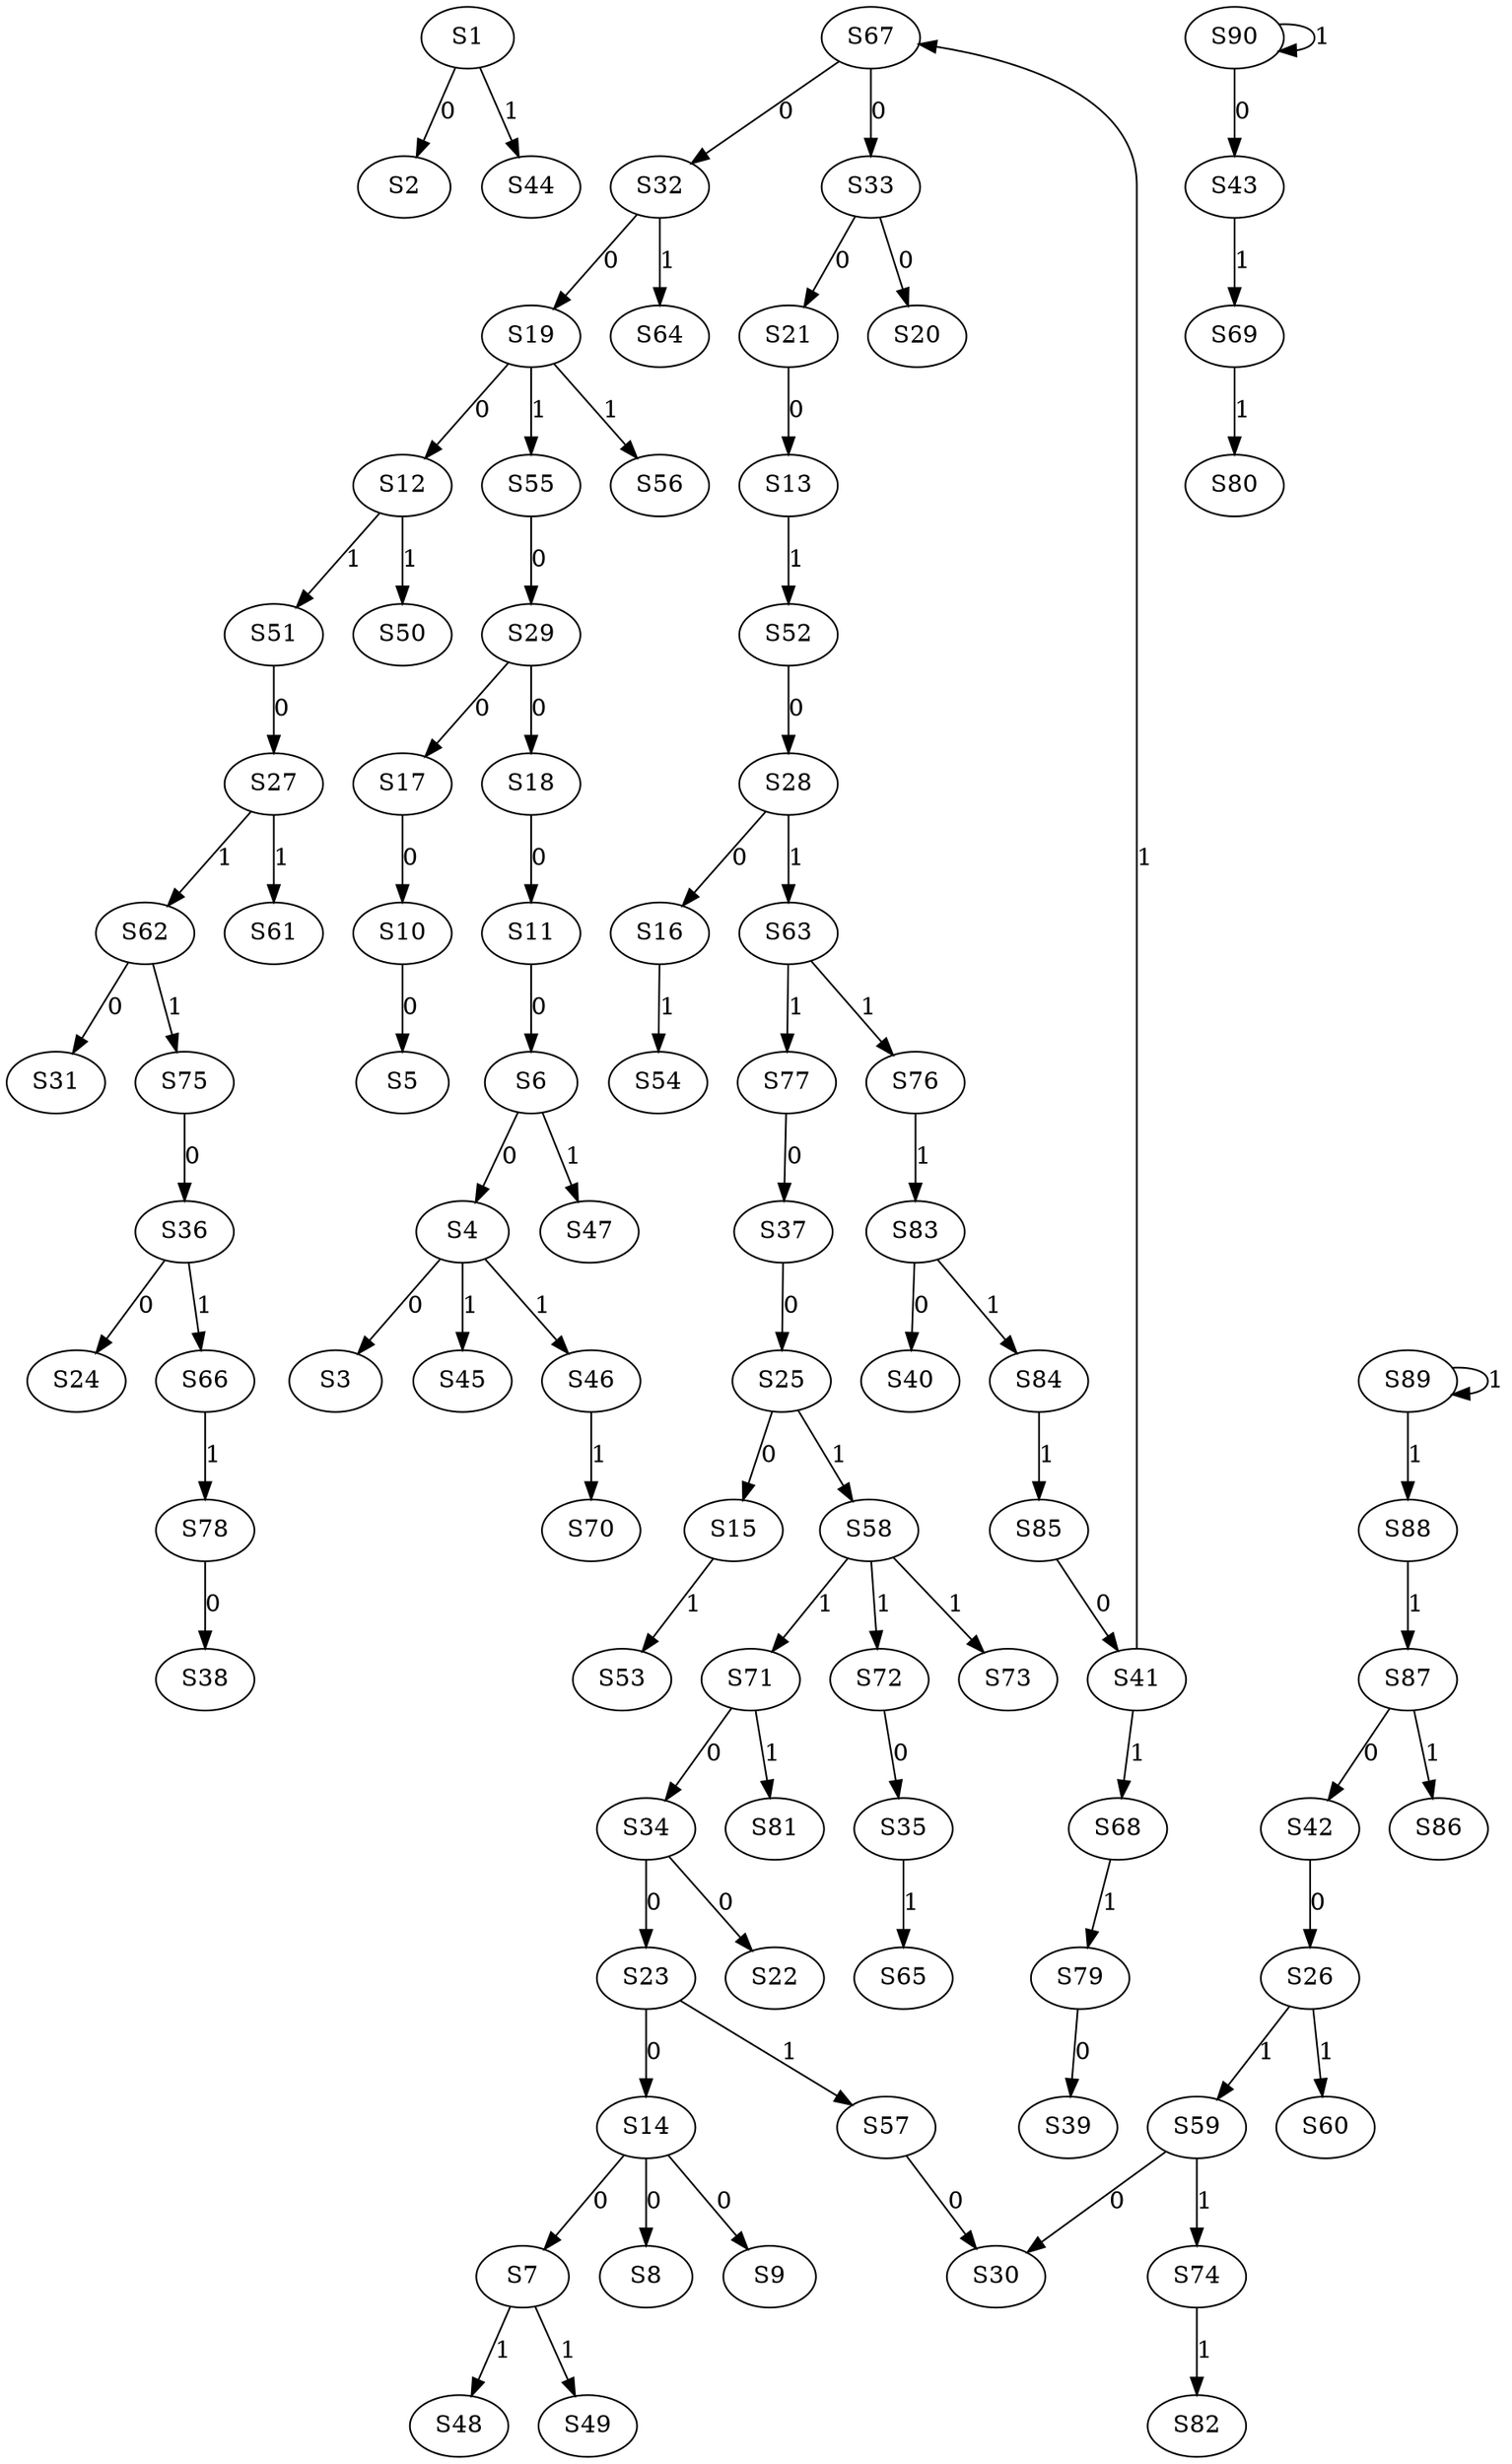strict digraph {
	S1 -> S2 [ label = 0 ];
	S4 -> S3 [ label = 0 ];
	S6 -> S4 [ label = 0 ];
	S10 -> S5 [ label = 0 ];
	S11 -> S6 [ label = 0 ];
	S14 -> S7 [ label = 0 ];
	S14 -> S8 [ label = 0 ];
	S14 -> S9 [ label = 0 ];
	S17 -> S10 [ label = 0 ];
	S18 -> S11 [ label = 0 ];
	S19 -> S12 [ label = 0 ];
	S21 -> S13 [ label = 0 ];
	S23 -> S14 [ label = 0 ];
	S25 -> S15 [ label = 0 ];
	S28 -> S16 [ label = 0 ];
	S29 -> S17 [ label = 0 ];
	S29 -> S18 [ label = 0 ];
	S32 -> S19 [ label = 0 ];
	S33 -> S20 [ label = 0 ];
	S33 -> S21 [ label = 0 ];
	S34 -> S22 [ label = 0 ];
	S34 -> S23 [ label = 0 ];
	S36 -> S24 [ label = 0 ];
	S37 -> S25 [ label = 0 ];
	S42 -> S26 [ label = 0 ];
	S51 -> S27 [ label = 0 ];
	S52 -> S28 [ label = 0 ];
	S55 -> S29 [ label = 0 ];
	S59 -> S30 [ label = 0 ];
	S62 -> S31 [ label = 0 ];
	S67 -> S32 [ label = 0 ];
	S67 -> S33 [ label = 0 ];
	S71 -> S34 [ label = 0 ];
	S72 -> S35 [ label = 0 ];
	S75 -> S36 [ label = 0 ];
	S77 -> S37 [ label = 0 ];
	S78 -> S38 [ label = 0 ];
	S79 -> S39 [ label = 0 ];
	S83 -> S40 [ label = 0 ];
	S85 -> S41 [ label = 0 ];
	S87 -> S42 [ label = 0 ];
	S90 -> S43 [ label = 0 ];
	S1 -> S44 [ label = 1 ];
	S4 -> S45 [ label = 1 ];
	S4 -> S46 [ label = 1 ];
	S6 -> S47 [ label = 1 ];
	S7 -> S48 [ label = 1 ];
	S7 -> S49 [ label = 1 ];
	S12 -> S50 [ label = 1 ];
	S12 -> S51 [ label = 1 ];
	S13 -> S52 [ label = 1 ];
	S15 -> S53 [ label = 1 ];
	S16 -> S54 [ label = 1 ];
	S19 -> S55 [ label = 1 ];
	S19 -> S56 [ label = 1 ];
	S23 -> S57 [ label = 1 ];
	S25 -> S58 [ label = 1 ];
	S26 -> S59 [ label = 1 ];
	S26 -> S60 [ label = 1 ];
	S27 -> S61 [ label = 1 ];
	S27 -> S62 [ label = 1 ];
	S28 -> S63 [ label = 1 ];
	S32 -> S64 [ label = 1 ];
	S35 -> S65 [ label = 1 ];
	S36 -> S66 [ label = 1 ];
	S41 -> S67 [ label = 1 ];
	S41 -> S68 [ label = 1 ];
	S43 -> S69 [ label = 1 ];
	S46 -> S70 [ label = 1 ];
	S58 -> S71 [ label = 1 ];
	S58 -> S72 [ label = 1 ];
	S58 -> S73 [ label = 1 ];
	S59 -> S74 [ label = 1 ];
	S62 -> S75 [ label = 1 ];
	S63 -> S76 [ label = 1 ];
	S63 -> S77 [ label = 1 ];
	S66 -> S78 [ label = 1 ];
	S68 -> S79 [ label = 1 ];
	S69 -> S80 [ label = 1 ];
	S71 -> S81 [ label = 1 ];
	S74 -> S82 [ label = 1 ];
	S76 -> S83 [ label = 1 ];
	S83 -> S84 [ label = 1 ];
	S84 -> S85 [ label = 1 ];
	S87 -> S86 [ label = 1 ];
	S88 -> S87 [ label = 1 ];
	S89 -> S88 [ label = 1 ];
	S89 -> S89 [ label = 1 ];
	S90 -> S90 [ label = 1 ];
	S57 -> S30 [ label = 0 ];
}